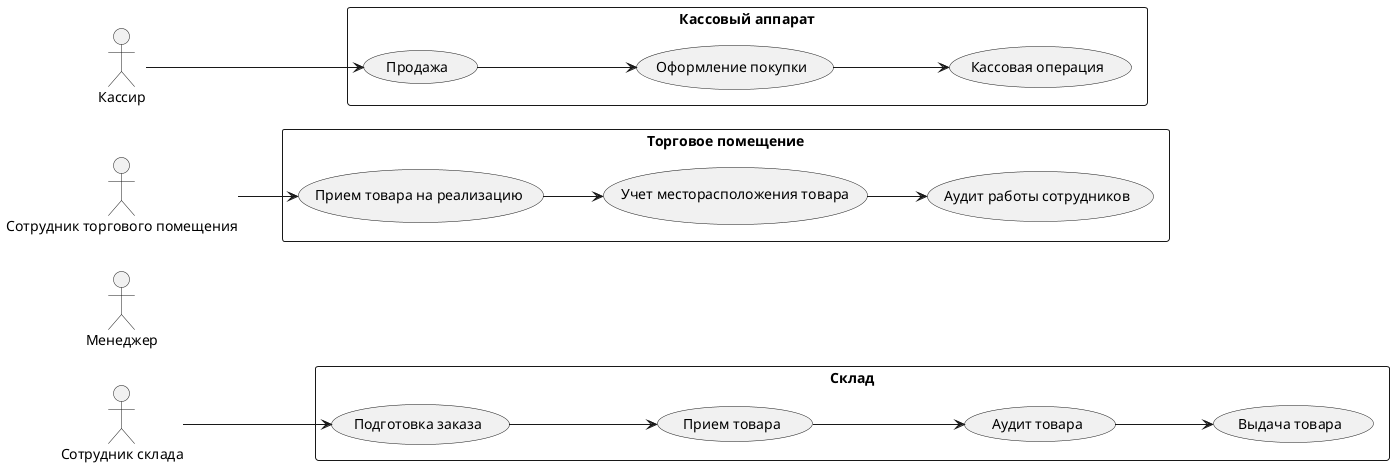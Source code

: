 @startuml

left to right direction

actor "Сотрудник склада" as warehouse_staff
actor "Менеджер" as manager
actor "Сотрудник торгового помещения" as store_staff
actor "Кассир" as cashier

rectangle "Склад" as warehouse {
  usecase "Подготовка заказа" as prepare_order
  usecase "Прием товара" as receive_goods
  usecase "Аудит товара" as audit_goods
  usecase "Выдача товара" as issue_goods
}

rectangle "Торговое помещение" as store {
  usecase "Прием товара на реализацию" as receive_goods_on_sale
  usecase "Учет месторасположения товара" as track_location
  usecase "Аудит работы сотрудников" as audit_employees
}

rectangle "Кассовый аппарат" as cash_register {
  usecase "Продажа" as sale
  usecase "Оформление покупки" as process_purchase
  usecase "Кассовая операция" as register
}

warehouse_staff --> prepare_order
prepare_order --> receive_goods
receive_goods --> audit_goods
audit_goods --> issue_goods

store_staff --> receive_goods_on_sale
receive_goods_on_sale --> track_location
track_location --> audit_employees

cashier --> sale
sale --> process_purchase
process_purchase --> register

@enduml